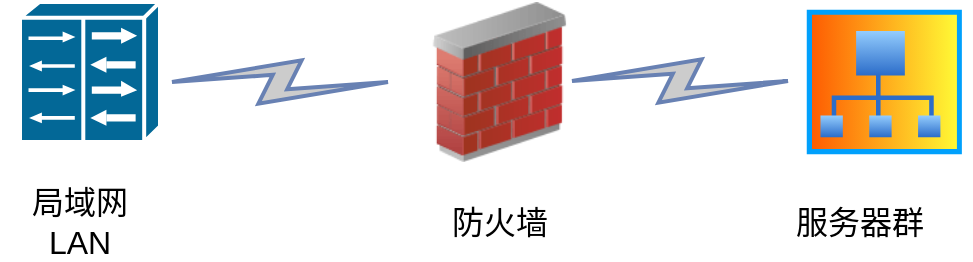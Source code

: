 <mxfile version="13.5.9" type="device"><diagram id="r7ZUp8xSw5iJ3sxDXWcK" name="第 1 页"><mxGraphModel dx="1422" dy="713" grid="1" gridSize="10" guides="1" tooltips="1" connect="1" arrows="1" fold="1" page="1" pageScale="1" pageWidth="827" pageHeight="1169" math="0" shadow="0"><root><mxCell id="0"/><mxCell id="1" parent="0"/><mxCell id="KlzDe3WBOzvO6pm_J_wM-1" value="" style="shape=mxgraph.cisco.misc.lan_to_lan;html=1;dashed=0;fillColor=#036897;strokeColor=#ffffff;strokeWidth=2;verticalLabelPosition=bottom;verticalAlign=top" vertex="1" parent="1"><mxGeometry x="170" y="210" width="70" height="70" as="geometry"/></mxCell><mxCell id="KlzDe3WBOzvO6pm_J_wM-2" value="" style="image;html=1;image=img/lib/clip_art/networking/Firewall_02_128x128.png" vertex="1" parent="1"><mxGeometry x="360" y="210" width="100" height="80" as="geometry"/></mxCell><mxCell id="KlzDe3WBOzvO6pm_J_wM-3" value="" style="aspect=fixed;perimeter=ellipsePerimeter;html=1;align=center;shadow=0;dashed=0;spacingTop=3;image;image=img/lib/active_directory/site_collection.svg;" vertex="1" parent="1"><mxGeometry x="560" y="210" width="85.11" height="80" as="geometry"/></mxCell><mxCell id="KlzDe3WBOzvO6pm_J_wM-4" value="局域网LAN" style="text;html=1;strokeColor=none;fillColor=none;align=center;verticalAlign=middle;whiteSpace=wrap;rounded=0;fontSize=16;" vertex="1" parent="1"><mxGeometry x="160" y="310" width="80" height="20" as="geometry"/></mxCell><mxCell id="KlzDe3WBOzvO6pm_J_wM-5" value="防火墙" style="text;html=1;strokeColor=none;fillColor=none;align=center;verticalAlign=middle;whiteSpace=wrap;rounded=0;fontSize=16;" vertex="1" parent="1"><mxGeometry x="370" y="310" width="80" height="20" as="geometry"/></mxCell><mxCell id="KlzDe3WBOzvO6pm_J_wM-6" value="服务器群" style="text;html=1;strokeColor=none;fillColor=none;align=center;verticalAlign=middle;whiteSpace=wrap;rounded=0;fontSize=16;" vertex="1" parent="1"><mxGeometry x="550" y="310" width="80" height="20" as="geometry"/></mxCell><mxCell id="KlzDe3WBOzvO6pm_J_wM-7" value="" style="html=1;outlineConnect=0;fillColor=#CCCCCC;strokeColor=#6881B3;gradientColor=none;gradientDirection=north;strokeWidth=2;shape=mxgraph.networks.comm_link_edge;html=1;fontSize=16;" edge="1" parent="1" target="KlzDe3WBOzvO6pm_J_wM-2"><mxGeometry width="100" height="100" relative="1" as="geometry"><mxPoint x="240" y="250" as="sourcePoint"/><mxPoint x="370" y="249.5" as="targetPoint"/></mxGeometry></mxCell><mxCell id="KlzDe3WBOzvO6pm_J_wM-8" value="" style="html=1;outlineConnect=0;fillColor=#CCCCCC;strokeColor=#6881B3;gradientColor=none;gradientDirection=north;strokeWidth=2;shape=mxgraph.networks.comm_link_edge;html=1;fontSize=16;" edge="1" parent="1"><mxGeometry width="100" height="100" relative="1" as="geometry"><mxPoint x="440" y="249.5" as="sourcePoint"/><mxPoint x="560" y="249.5" as="targetPoint"/></mxGeometry></mxCell></root></mxGraphModel></diagram></mxfile>